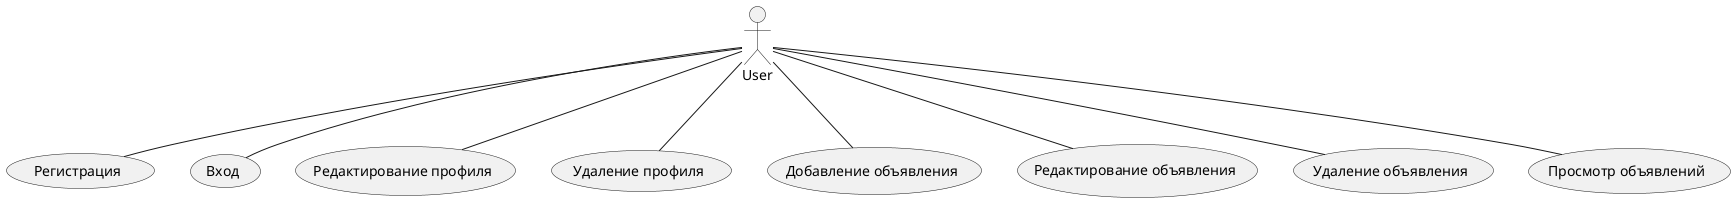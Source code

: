 @startuml
actor User

usecase "Регистрация" as Register
usecase "Вход" as Login
usecase "Редактирование профиля" as EditProfile
usecase "Удаление профиля" as DeleteProfile
usecase "Добавление объявления" as AddAd
usecase "Редактирование объявления" as EditAd
usecase "Удаление объявления" as DeleteAd
usecase "Просмотр объявлений" as ViewAds

User -- Register
User -- Login
User -- EditProfile
User -- DeleteProfile
User -- AddAd
User -- EditAd
User -- DeleteAd
User -- ViewAds

@enduml
